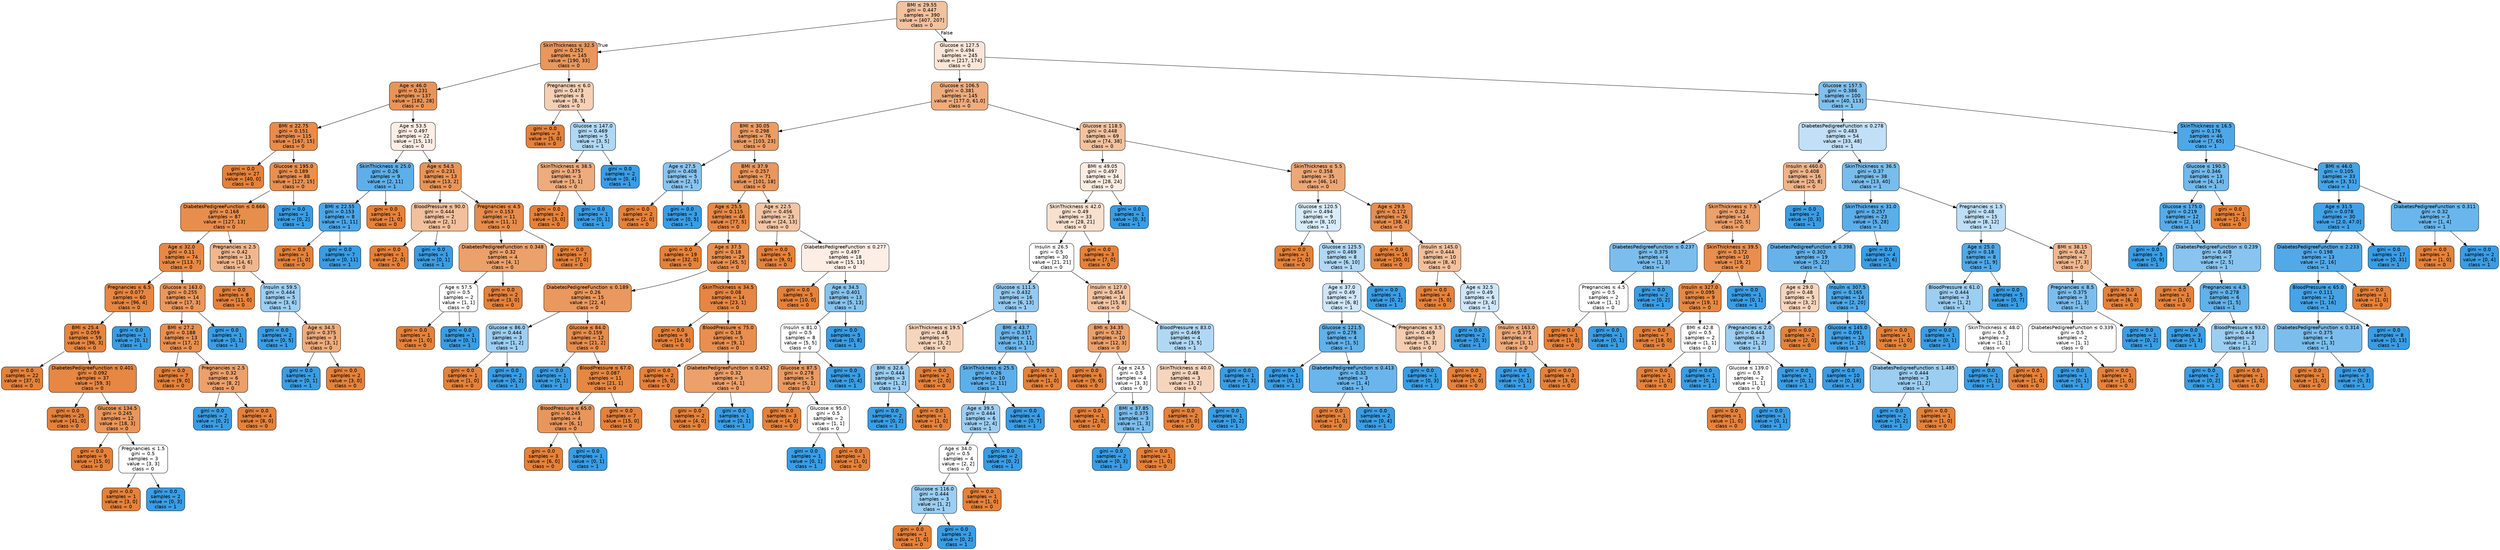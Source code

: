 digraph Tree {
node [shape=box, style="filled, rounded", color="black", fontname="helvetica"] ;
edge [fontname="helvetica"] ;
0 [label=<BMI &le; 29.55<br/>gini = 0.447<br/>samples = 390<br/>value = [407, 207]<br/>class = 0>, fillcolor="#f2c19e"] ;
1 [label=<SkinThickness &le; 32.5<br/>gini = 0.252<br/>samples = 145<br/>value = [190, 33]<br/>class = 0>, fillcolor="#ea975b"] ;
0 -> 1 [labeldistance=2.5, labelangle=45, headlabel="True"] ;
2 [label=<Age &le; 46.0<br/>gini = 0.231<br/>samples = 137<br/>value = [182, 28]<br/>class = 0>, fillcolor="#e99457"] ;
1 -> 2 ;
3 [label=<BMI &le; 22.75<br/>gini = 0.151<br/>samples = 115<br/>value = [167, 15]<br/>class = 0>, fillcolor="#e78c4b"] ;
2 -> 3 ;
4 [label=<gini = 0.0<br/>samples = 27<br/>value = [40, 0]<br/>class = 0>, fillcolor="#e58139"] ;
3 -> 4 ;
5 [label=<Glucose &le; 195.0<br/>gini = 0.189<br/>samples = 88<br/>value = [127, 15]<br/>class = 0>, fillcolor="#e89050"] ;
3 -> 5 ;
6 [label=<DiabetesPedigreeFunction &le; 0.666<br/>gini = 0.168<br/>samples = 87<br/>value = [127, 13]<br/>class = 0>, fillcolor="#e88e4d"] ;
5 -> 6 ;
7 [label=<Age &le; 32.0<br/>gini = 0.11<br/>samples = 74<br/>value = [113, 7]<br/>class = 0>, fillcolor="#e78945"] ;
6 -> 7 ;
8 [label=<Pregnancies &le; 6.5<br/>gini = 0.077<br/>samples = 60<br/>value = [96, 4]<br/>class = 0>, fillcolor="#e68641"] ;
7 -> 8 ;
9 [label=<BMI &le; 25.4<br/>gini = 0.059<br/>samples = 59<br/>value = [96, 3]<br/>class = 0>, fillcolor="#e6853f"] ;
8 -> 9 ;
10 [label=<gini = 0.0<br/>samples = 22<br/>value = [37, 0]<br/>class = 0>, fillcolor="#e58139"] ;
9 -> 10 ;
11 [label=<DiabetesPedigreeFunction &le; 0.401<br/>gini = 0.092<br/>samples = 37<br/>value = [59, 3]<br/>class = 0>, fillcolor="#e68743"] ;
9 -> 11 ;
12 [label=<gini = 0.0<br/>samples = 25<br/>value = [41, 0]<br/>class = 0>, fillcolor="#e58139"] ;
11 -> 12 ;
13 [label=<Glucose &le; 134.5<br/>gini = 0.245<br/>samples = 12<br/>value = [18, 3]<br/>class = 0>, fillcolor="#e9965a"] ;
11 -> 13 ;
14 [label=<gini = 0.0<br/>samples = 9<br/>value = [15, 0]<br/>class = 0>, fillcolor="#e58139"] ;
13 -> 14 ;
15 [label=<Pregnancies &le; 1.5<br/>gini = 0.5<br/>samples = 3<br/>value = [3, 3]<br/>class = 0>, fillcolor="#ffffff"] ;
13 -> 15 ;
16 [label=<gini = 0.0<br/>samples = 1<br/>value = [3, 0]<br/>class = 0>, fillcolor="#e58139"] ;
15 -> 16 ;
17 [label=<gini = 0.0<br/>samples = 2<br/>value = [0, 3]<br/>class = 1>, fillcolor="#399de5"] ;
15 -> 17 ;
18 [label=<gini = 0.0<br/>samples = 1<br/>value = [0, 1]<br/>class = 1>, fillcolor="#399de5"] ;
8 -> 18 ;
19 [label=<Glucose &le; 163.0<br/>gini = 0.255<br/>samples = 14<br/>value = [17, 3]<br/>class = 0>, fillcolor="#ea975c"] ;
7 -> 19 ;
20 [label=<BMI &le; 27.2<br/>gini = 0.188<br/>samples = 13<br/>value = [17, 2]<br/>class = 0>, fillcolor="#e89050"] ;
19 -> 20 ;
21 [label=<gini = 0.0<br/>samples = 7<br/>value = [9, 0]<br/>class = 0>, fillcolor="#e58139"] ;
20 -> 21 ;
22 [label=<Pregnancies &le; 2.5<br/>gini = 0.32<br/>samples = 6<br/>value = [8, 2]<br/>class = 0>, fillcolor="#eca06a"] ;
20 -> 22 ;
23 [label=<gini = 0.0<br/>samples = 2<br/>value = [0, 2]<br/>class = 1>, fillcolor="#399de5"] ;
22 -> 23 ;
24 [label=<gini = 0.0<br/>samples = 4<br/>value = [8, 0]<br/>class = 0>, fillcolor="#e58139"] ;
22 -> 24 ;
25 [label=<gini = 0.0<br/>samples = 1<br/>value = [0, 1]<br/>class = 1>, fillcolor="#399de5"] ;
19 -> 25 ;
26 [label=<Pregnancies &le; 2.5<br/>gini = 0.42<br/>samples = 13<br/>value = [14, 6]<br/>class = 0>, fillcolor="#f0b78e"] ;
6 -> 26 ;
27 [label=<gini = 0.0<br/>samples = 8<br/>value = [11, 0]<br/>class = 0>, fillcolor="#e58139"] ;
26 -> 27 ;
28 [label=<Insulin &le; 59.5<br/>gini = 0.444<br/>samples = 5<br/>value = [3, 6]<br/>class = 1>, fillcolor="#9ccef2"] ;
26 -> 28 ;
29 [label=<gini = 0.0<br/>samples = 2<br/>value = [0, 5]<br/>class = 1>, fillcolor="#399de5"] ;
28 -> 29 ;
30 [label=<Age &le; 34.5<br/>gini = 0.375<br/>samples = 3<br/>value = [3, 1]<br/>class = 0>, fillcolor="#eeab7b"] ;
28 -> 30 ;
31 [label=<gini = 0.0<br/>samples = 1<br/>value = [0, 1]<br/>class = 1>, fillcolor="#399de5"] ;
30 -> 31 ;
32 [label=<gini = 0.0<br/>samples = 2<br/>value = [3, 0]<br/>class = 0>, fillcolor="#e58139"] ;
30 -> 32 ;
33 [label=<gini = 0.0<br/>samples = 1<br/>value = [0, 2]<br/>class = 1>, fillcolor="#399de5"] ;
5 -> 33 ;
34 [label=<Age &le; 53.5<br/>gini = 0.497<br/>samples = 22<br/>value = [15, 13]<br/>class = 0>, fillcolor="#fceee5"] ;
2 -> 34 ;
35 [label=<SkinThickness &le; 25.0<br/>gini = 0.26<br/>samples = 9<br/>value = [2, 11]<br/>class = 1>, fillcolor="#5dafea"] ;
34 -> 35 ;
36 [label=<BMI &le; 22.55<br/>gini = 0.153<br/>samples = 8<br/>value = [1, 11]<br/>class = 1>, fillcolor="#4ba6e7"] ;
35 -> 36 ;
37 [label=<gini = 0.0<br/>samples = 1<br/>value = [1, 0]<br/>class = 0>, fillcolor="#e58139"] ;
36 -> 37 ;
38 [label=<gini = 0.0<br/>samples = 7<br/>value = [0, 11]<br/>class = 1>, fillcolor="#399de5"] ;
36 -> 38 ;
39 [label=<gini = 0.0<br/>samples = 1<br/>value = [1, 0]<br/>class = 0>, fillcolor="#e58139"] ;
35 -> 39 ;
40 [label=<Age &le; 54.5<br/>gini = 0.231<br/>samples = 13<br/>value = [13, 2]<br/>class = 0>, fillcolor="#e99457"] ;
34 -> 40 ;
41 [label=<BloodPressure &le; 90.0<br/>gini = 0.444<br/>samples = 2<br/>value = [2, 1]<br/>class = 0>, fillcolor="#f2c09c"] ;
40 -> 41 ;
42 [label=<gini = 0.0<br/>samples = 1<br/>value = [2, 0]<br/>class = 0>, fillcolor="#e58139"] ;
41 -> 42 ;
43 [label=<gini = 0.0<br/>samples = 1<br/>value = [0, 1]<br/>class = 1>, fillcolor="#399de5"] ;
41 -> 43 ;
44 [label=<Pregnancies &le; 4.5<br/>gini = 0.153<br/>samples = 11<br/>value = [11, 1]<br/>class = 0>, fillcolor="#e78c4b"] ;
40 -> 44 ;
45 [label=<DiabetesPedigreeFunction &le; 0.348<br/>gini = 0.32<br/>samples = 4<br/>value = [4, 1]<br/>class = 0>, fillcolor="#eca06a"] ;
44 -> 45 ;
46 [label=<Age &le; 57.5<br/>gini = 0.5<br/>samples = 2<br/>value = [1, 1]<br/>class = 0>, fillcolor="#ffffff"] ;
45 -> 46 ;
47 [label=<gini = 0.0<br/>samples = 1<br/>value = [1, 0]<br/>class = 0>, fillcolor="#e58139"] ;
46 -> 47 ;
48 [label=<gini = 0.0<br/>samples = 1<br/>value = [0, 1]<br/>class = 1>, fillcolor="#399de5"] ;
46 -> 48 ;
49 [label=<gini = 0.0<br/>samples = 2<br/>value = [3, 0]<br/>class = 0>, fillcolor="#e58139"] ;
45 -> 49 ;
50 [label=<gini = 0.0<br/>samples = 7<br/>value = [7, 0]<br/>class = 0>, fillcolor="#e58139"] ;
44 -> 50 ;
51 [label=<Pregnancies &le; 6.0<br/>gini = 0.473<br/>samples = 8<br/>value = [8, 5]<br/>class = 0>, fillcolor="#f5d0b5"] ;
1 -> 51 ;
52 [label=<gini = 0.0<br/>samples = 3<br/>value = [5, 0]<br/>class = 0>, fillcolor="#e58139"] ;
51 -> 52 ;
53 [label=<Glucose &le; 147.0<br/>gini = 0.469<br/>samples = 5<br/>value = [3, 5]<br/>class = 1>, fillcolor="#b0d8f5"] ;
51 -> 53 ;
54 [label=<SkinThickness &le; 38.5<br/>gini = 0.375<br/>samples = 3<br/>value = [3, 1]<br/>class = 0>, fillcolor="#eeab7b"] ;
53 -> 54 ;
55 [label=<gini = 0.0<br/>samples = 2<br/>value = [3, 0]<br/>class = 0>, fillcolor="#e58139"] ;
54 -> 55 ;
56 [label=<gini = 0.0<br/>samples = 1<br/>value = [0, 1]<br/>class = 1>, fillcolor="#399de5"] ;
54 -> 56 ;
57 [label=<gini = 0.0<br/>samples = 2<br/>value = [0, 4]<br/>class = 1>, fillcolor="#399de5"] ;
53 -> 57 ;
58 [label=<Glucose &le; 127.5<br/>gini = 0.494<br/>samples = 245<br/>value = [217, 174]<br/>class = 0>, fillcolor="#fae6d8"] ;
0 -> 58 [labeldistance=2.5, labelangle=-45, headlabel="False"] ;
59 [label=<Glucose &le; 106.5<br/>gini = 0.381<br/>samples = 145<br/>value = [177.0, 61.0]<br/>class = 0>, fillcolor="#eeac7d"] ;
58 -> 59 ;
60 [label=<BMI &le; 30.05<br/>gini = 0.298<br/>samples = 76<br/>value = [103, 23]<br/>class = 0>, fillcolor="#eb9d65"] ;
59 -> 60 ;
61 [label=<Age &le; 27.5<br/>gini = 0.408<br/>samples = 5<br/>value = [2, 5]<br/>class = 1>, fillcolor="#88c4ef"] ;
60 -> 61 ;
62 [label=<gini = 0.0<br/>samples = 2<br/>value = [2, 0]<br/>class = 0>, fillcolor="#e58139"] ;
61 -> 62 ;
63 [label=<gini = 0.0<br/>samples = 3<br/>value = [0, 5]<br/>class = 1>, fillcolor="#399de5"] ;
61 -> 63 ;
64 [label=<BMI &le; 37.9<br/>gini = 0.257<br/>samples = 71<br/>value = [101, 18]<br/>class = 0>, fillcolor="#ea975c"] ;
60 -> 64 ;
65 [label=<Age &le; 25.5<br/>gini = 0.115<br/>samples = 48<br/>value = [77, 5]<br/>class = 0>, fillcolor="#e78946"] ;
64 -> 65 ;
66 [label=<gini = 0.0<br/>samples = 19<br/>value = [32, 0]<br/>class = 0>, fillcolor="#e58139"] ;
65 -> 66 ;
67 [label=<Age &le; 37.5<br/>gini = 0.18<br/>samples = 29<br/>value = [45, 5]<br/>class = 0>, fillcolor="#e88f4f"] ;
65 -> 67 ;
68 [label=<DiabetesPedigreeFunction &le; 0.189<br/>gini = 0.26<br/>samples = 15<br/>value = [22, 4]<br/>class = 0>, fillcolor="#ea985d"] ;
67 -> 68 ;
69 [label=<Glucose &le; 86.0<br/>gini = 0.444<br/>samples = 3<br/>value = [1, 2]<br/>class = 1>, fillcolor="#9ccef2"] ;
68 -> 69 ;
70 [label=<gini = 0.0<br/>samples = 1<br/>value = [1, 0]<br/>class = 0>, fillcolor="#e58139"] ;
69 -> 70 ;
71 [label=<gini = 0.0<br/>samples = 2<br/>value = [0, 2]<br/>class = 1>, fillcolor="#399de5"] ;
69 -> 71 ;
72 [label=<Glucose &le; 84.0<br/>gini = 0.159<br/>samples = 12<br/>value = [21, 2]<br/>class = 0>, fillcolor="#e78d4c"] ;
68 -> 72 ;
73 [label=<gini = 0.0<br/>samples = 1<br/>value = [0, 1]<br/>class = 1>, fillcolor="#399de5"] ;
72 -> 73 ;
74 [label=<BloodPressure &le; 67.0<br/>gini = 0.087<br/>samples = 11<br/>value = [21, 1]<br/>class = 0>, fillcolor="#e68742"] ;
72 -> 74 ;
75 [label=<BloodPressure &le; 65.0<br/>gini = 0.245<br/>samples = 4<br/>value = [6, 1]<br/>class = 0>, fillcolor="#e9965a"] ;
74 -> 75 ;
76 [label=<gini = 0.0<br/>samples = 3<br/>value = [6, 0]<br/>class = 0>, fillcolor="#e58139"] ;
75 -> 76 ;
77 [label=<gini = 0.0<br/>samples = 1<br/>value = [0, 1]<br/>class = 1>, fillcolor="#399de5"] ;
75 -> 77 ;
78 [label=<gini = 0.0<br/>samples = 7<br/>value = [15, 0]<br/>class = 0>, fillcolor="#e58139"] ;
74 -> 78 ;
79 [label=<SkinThickness &le; 34.5<br/>gini = 0.08<br/>samples = 14<br/>value = [23, 1]<br/>class = 0>, fillcolor="#e68642"] ;
67 -> 79 ;
80 [label=<gini = 0.0<br/>samples = 9<br/>value = [14, 0]<br/>class = 0>, fillcolor="#e58139"] ;
79 -> 80 ;
81 [label=<BloodPressure &le; 75.0<br/>gini = 0.18<br/>samples = 5<br/>value = [9, 1]<br/>class = 0>, fillcolor="#e88f4f"] ;
79 -> 81 ;
82 [label=<gini = 0.0<br/>samples = 2<br/>value = [5, 0]<br/>class = 0>, fillcolor="#e58139"] ;
81 -> 82 ;
83 [label=<DiabetesPedigreeFunction &le; 0.452<br/>gini = 0.32<br/>samples = 3<br/>value = [4, 1]<br/>class = 0>, fillcolor="#eca06a"] ;
81 -> 83 ;
84 [label=<gini = 0.0<br/>samples = 2<br/>value = [4, 0]<br/>class = 0>, fillcolor="#e58139"] ;
83 -> 84 ;
85 [label=<gini = 0.0<br/>samples = 1<br/>value = [0, 1]<br/>class = 1>, fillcolor="#399de5"] ;
83 -> 85 ;
86 [label=<Age &le; 22.5<br/>gini = 0.456<br/>samples = 23<br/>value = [24, 13]<br/>class = 0>, fillcolor="#f3c5a4"] ;
64 -> 86 ;
87 [label=<gini = 0.0<br/>samples = 5<br/>value = [9, 0]<br/>class = 0>, fillcolor="#e58139"] ;
86 -> 87 ;
88 [label=<DiabetesPedigreeFunction &le; 0.277<br/>gini = 0.497<br/>samples = 18<br/>value = [15, 13]<br/>class = 0>, fillcolor="#fceee5"] ;
86 -> 88 ;
89 [label=<gini = 0.0<br/>samples = 5<br/>value = [10, 0]<br/>class = 0>, fillcolor="#e58139"] ;
88 -> 89 ;
90 [label=<Age &le; 34.5<br/>gini = 0.401<br/>samples = 13<br/>value = [5, 13]<br/>class = 1>, fillcolor="#85c3ef"] ;
88 -> 90 ;
91 [label=<Insulin &le; 81.0<br/>gini = 0.5<br/>samples = 8<br/>value = [5, 5]<br/>class = 0>, fillcolor="#ffffff"] ;
90 -> 91 ;
92 [label=<Glucose &le; 87.5<br/>gini = 0.278<br/>samples = 5<br/>value = [5, 1]<br/>class = 0>, fillcolor="#ea9a61"] ;
91 -> 92 ;
93 [label=<gini = 0.0<br/>samples = 3<br/>value = [4, 0]<br/>class = 0>, fillcolor="#e58139"] ;
92 -> 93 ;
94 [label=<Glucose &le; 95.0<br/>gini = 0.5<br/>samples = 2<br/>value = [1, 1]<br/>class = 0>, fillcolor="#ffffff"] ;
92 -> 94 ;
95 [label=<gini = 0.0<br/>samples = 1<br/>value = [0, 1]<br/>class = 1>, fillcolor="#399de5"] ;
94 -> 95 ;
96 [label=<gini = 0.0<br/>samples = 1<br/>value = [1, 0]<br/>class = 0>, fillcolor="#e58139"] ;
94 -> 96 ;
97 [label=<gini = 0.0<br/>samples = 3<br/>value = [0, 4]<br/>class = 1>, fillcolor="#399de5"] ;
91 -> 97 ;
98 [label=<gini = 0.0<br/>samples = 5<br/>value = [0, 8]<br/>class = 1>, fillcolor="#399de5"] ;
90 -> 98 ;
99 [label=<Glucose &le; 118.5<br/>gini = 0.448<br/>samples = 69<br/>value = [74, 38]<br/>class = 0>, fillcolor="#f2c29f"] ;
59 -> 99 ;
100 [label=<BMI &le; 49.05<br/>gini = 0.497<br/>samples = 34<br/>value = [28, 24]<br/>class = 0>, fillcolor="#fbede3"] ;
99 -> 100 ;
101 [label=<SkinThickness &le; 42.0<br/>gini = 0.49<br/>samples = 33<br/>value = [28, 21]<br/>class = 0>, fillcolor="#f8e0ce"] ;
100 -> 101 ;
102 [label=<Insulin &le; 26.5<br/>gini = 0.5<br/>samples = 30<br/>value = [21, 21]<br/>class = 0>, fillcolor="#ffffff"] ;
101 -> 102 ;
103 [label=<Glucose &le; 111.5<br/>gini = 0.432<br/>samples = 16<br/>value = [6, 13]<br/>class = 1>, fillcolor="#94caf1"] ;
102 -> 103 ;
104 [label=<SkinThickness &le; 19.5<br/>gini = 0.48<br/>samples = 5<br/>value = [3, 2]<br/>class = 0>, fillcolor="#f6d5bd"] ;
103 -> 104 ;
105 [label=<BMI &le; 32.6<br/>gini = 0.444<br/>samples = 3<br/>value = [1, 2]<br/>class = 1>, fillcolor="#9ccef2"] ;
104 -> 105 ;
106 [label=<gini = 0.0<br/>samples = 2<br/>value = [0, 2]<br/>class = 1>, fillcolor="#399de5"] ;
105 -> 106 ;
107 [label=<gini = 0.0<br/>samples = 1<br/>value = [1, 0]<br/>class = 0>, fillcolor="#e58139"] ;
105 -> 107 ;
108 [label=<gini = 0.0<br/>samples = 2<br/>value = [2, 0]<br/>class = 0>, fillcolor="#e58139"] ;
104 -> 108 ;
109 [label=<BMI &le; 43.7<br/>gini = 0.337<br/>samples = 11<br/>value = [3, 11]<br/>class = 1>, fillcolor="#6fb8ec"] ;
103 -> 109 ;
110 [label=<SkinThickness &le; 25.5<br/>gini = 0.26<br/>samples = 10<br/>value = [2, 11]<br/>class = 1>, fillcolor="#5dafea"] ;
109 -> 110 ;
111 [label=<Age &le; 39.5<br/>gini = 0.444<br/>samples = 6<br/>value = [2, 4]<br/>class = 1>, fillcolor="#9ccef2"] ;
110 -> 111 ;
112 [label=<Age &le; 34.0<br/>gini = 0.5<br/>samples = 4<br/>value = [2, 2]<br/>class = 0>, fillcolor="#ffffff"] ;
111 -> 112 ;
113 [label=<Glucose &le; 116.0<br/>gini = 0.444<br/>samples = 3<br/>value = [1, 2]<br/>class = 1>, fillcolor="#9ccef2"] ;
112 -> 113 ;
114 [label=<gini = 0.0<br/>samples = 1<br/>value = [1, 0]<br/>class = 0>, fillcolor="#e58139"] ;
113 -> 114 ;
115 [label=<gini = 0.0<br/>samples = 2<br/>value = [0, 2]<br/>class = 1>, fillcolor="#399de5"] ;
113 -> 115 ;
116 [label=<gini = 0.0<br/>samples = 1<br/>value = [1, 0]<br/>class = 0>, fillcolor="#e58139"] ;
112 -> 116 ;
117 [label=<gini = 0.0<br/>samples = 2<br/>value = [0, 2]<br/>class = 1>, fillcolor="#399de5"] ;
111 -> 117 ;
118 [label=<gini = 0.0<br/>samples = 4<br/>value = [0, 7]<br/>class = 1>, fillcolor="#399de5"] ;
110 -> 118 ;
119 [label=<gini = 0.0<br/>samples = 1<br/>value = [1, 0]<br/>class = 0>, fillcolor="#e58139"] ;
109 -> 119 ;
120 [label=<Insulin &le; 127.0<br/>gini = 0.454<br/>samples = 14<br/>value = [15, 8]<br/>class = 0>, fillcolor="#f3c4a3"] ;
102 -> 120 ;
121 [label=<BMI &le; 34.35<br/>gini = 0.32<br/>samples = 10<br/>value = [12, 3]<br/>class = 0>, fillcolor="#eca06a"] ;
120 -> 121 ;
122 [label=<gini = 0.0<br/>samples = 6<br/>value = [9, 0]<br/>class = 0>, fillcolor="#e58139"] ;
121 -> 122 ;
123 [label=<Age &le; 24.5<br/>gini = 0.5<br/>samples = 4<br/>value = [3, 3]<br/>class = 0>, fillcolor="#ffffff"] ;
121 -> 123 ;
124 [label=<gini = 0.0<br/>samples = 1<br/>value = [2, 0]<br/>class = 0>, fillcolor="#e58139"] ;
123 -> 124 ;
125 [label=<BMI &le; 37.85<br/>gini = 0.375<br/>samples = 3<br/>value = [1, 3]<br/>class = 1>, fillcolor="#7bbeee"] ;
123 -> 125 ;
126 [label=<gini = 0.0<br/>samples = 2<br/>value = [0, 3]<br/>class = 1>, fillcolor="#399de5"] ;
125 -> 126 ;
127 [label=<gini = 0.0<br/>samples = 1<br/>value = [1, 0]<br/>class = 0>, fillcolor="#e58139"] ;
125 -> 127 ;
128 [label=<BloodPressure &le; 83.0<br/>gini = 0.469<br/>samples = 4<br/>value = [3, 5]<br/>class = 1>, fillcolor="#b0d8f5"] ;
120 -> 128 ;
129 [label=<SkinThickness &le; 40.0<br/>gini = 0.48<br/>samples = 3<br/>value = [3, 2]<br/>class = 0>, fillcolor="#f6d5bd"] ;
128 -> 129 ;
130 [label=<gini = 0.0<br/>samples = 2<br/>value = [3, 0]<br/>class = 0>, fillcolor="#e58139"] ;
129 -> 130 ;
131 [label=<gini = 0.0<br/>samples = 1<br/>value = [0, 2]<br/>class = 1>, fillcolor="#399de5"] ;
129 -> 131 ;
132 [label=<gini = 0.0<br/>samples = 1<br/>value = [0, 3]<br/>class = 1>, fillcolor="#399de5"] ;
128 -> 132 ;
133 [label=<gini = 0.0<br/>samples = 3<br/>value = [7, 0]<br/>class = 0>, fillcolor="#e58139"] ;
101 -> 133 ;
134 [label=<gini = 0.0<br/>samples = 1<br/>value = [0, 3]<br/>class = 1>, fillcolor="#399de5"] ;
100 -> 134 ;
135 [label=<SkinThickness &le; 5.5<br/>gini = 0.358<br/>samples = 35<br/>value = [46, 14]<br/>class = 0>, fillcolor="#eda775"] ;
99 -> 135 ;
136 [label=<Glucose &le; 120.5<br/>gini = 0.494<br/>samples = 9<br/>value = [8, 10]<br/>class = 1>, fillcolor="#d7ebfa"] ;
135 -> 136 ;
137 [label=<gini = 0.0<br/>samples = 1<br/>value = [2, 0]<br/>class = 0>, fillcolor="#e58139"] ;
136 -> 137 ;
138 [label=<Glucose &le; 125.5<br/>gini = 0.469<br/>samples = 8<br/>value = [6, 10]<br/>class = 1>, fillcolor="#b0d8f5"] ;
136 -> 138 ;
139 [label=<Age &le; 37.0<br/>gini = 0.49<br/>samples = 7<br/>value = [6, 8]<br/>class = 1>, fillcolor="#cee6f8"] ;
138 -> 139 ;
140 [label=<Glucose &le; 121.5<br/>gini = 0.278<br/>samples = 4<br/>value = [1, 5]<br/>class = 1>, fillcolor="#61b1ea"] ;
139 -> 140 ;
141 [label=<gini = 0.0<br/>samples = 1<br/>value = [0, 1]<br/>class = 1>, fillcolor="#399de5"] ;
140 -> 141 ;
142 [label=<DiabetesPedigreeFunction &le; 0.413<br/>gini = 0.32<br/>samples = 3<br/>value = [1, 4]<br/>class = 1>, fillcolor="#6ab6ec"] ;
140 -> 142 ;
143 [label=<gini = 0.0<br/>samples = 1<br/>value = [1, 0]<br/>class = 0>, fillcolor="#e58139"] ;
142 -> 143 ;
144 [label=<gini = 0.0<br/>samples = 2<br/>value = [0, 4]<br/>class = 1>, fillcolor="#399de5"] ;
142 -> 144 ;
145 [label=<Pregnancies &le; 3.5<br/>gini = 0.469<br/>samples = 3<br/>value = [5, 3]<br/>class = 0>, fillcolor="#f5cdb0"] ;
139 -> 145 ;
146 [label=<gini = 0.0<br/>samples = 1<br/>value = [0, 3]<br/>class = 1>, fillcolor="#399de5"] ;
145 -> 146 ;
147 [label=<gini = 0.0<br/>samples = 2<br/>value = [5, 0]<br/>class = 0>, fillcolor="#e58139"] ;
145 -> 147 ;
148 [label=<gini = 0.0<br/>samples = 1<br/>value = [0, 2]<br/>class = 1>, fillcolor="#399de5"] ;
138 -> 148 ;
149 [label=<Age &le; 29.5<br/>gini = 0.172<br/>samples = 26<br/>value = [38, 4]<br/>class = 0>, fillcolor="#e88e4e"] ;
135 -> 149 ;
150 [label=<gini = 0.0<br/>samples = 16<br/>value = [30, 0]<br/>class = 0>, fillcolor="#e58139"] ;
149 -> 150 ;
151 [label=<Insulin &le; 145.0<br/>gini = 0.444<br/>samples = 10<br/>value = [8, 4]<br/>class = 0>, fillcolor="#f2c09c"] ;
149 -> 151 ;
152 [label=<gini = 0.0<br/>samples = 4<br/>value = [5, 0]<br/>class = 0>, fillcolor="#e58139"] ;
151 -> 152 ;
153 [label=<Age &le; 32.5<br/>gini = 0.49<br/>samples = 6<br/>value = [3, 4]<br/>class = 1>, fillcolor="#cee6f8"] ;
151 -> 153 ;
154 [label=<gini = 0.0<br/>samples = 2<br/>value = [0, 3]<br/>class = 1>, fillcolor="#399de5"] ;
153 -> 154 ;
155 [label=<Insulin &le; 163.0<br/>gini = 0.375<br/>samples = 4<br/>value = [3, 1]<br/>class = 0>, fillcolor="#eeab7b"] ;
153 -> 155 ;
156 [label=<gini = 0.0<br/>samples = 1<br/>value = [0, 1]<br/>class = 1>, fillcolor="#399de5"] ;
155 -> 156 ;
157 [label=<gini = 0.0<br/>samples = 3<br/>value = [3, 0]<br/>class = 0>, fillcolor="#e58139"] ;
155 -> 157 ;
158 [label=<Glucose &le; 157.5<br/>gini = 0.386<br/>samples = 100<br/>value = [40, 113]<br/>class = 1>, fillcolor="#7fc0ee"] ;
58 -> 158 ;
159 [label=<DiabetesPedigreeFunction &le; 0.278<br/>gini = 0.483<br/>samples = 54<br/>value = [33, 48]<br/>class = 1>, fillcolor="#c1e0f7"] ;
158 -> 159 ;
160 [label=<Insulin &le; 460.0<br/>gini = 0.408<br/>samples = 16<br/>value = [20, 8]<br/>class = 0>, fillcolor="#efb388"] ;
159 -> 160 ;
161 [label=<SkinThickness &le; 7.5<br/>gini = 0.32<br/>samples = 14<br/>value = [20, 5]<br/>class = 0>, fillcolor="#eca06a"] ;
160 -> 161 ;
162 [label=<DiabetesPedigreeFunction &le; 0.237<br/>gini = 0.375<br/>samples = 4<br/>value = [1, 3]<br/>class = 1>, fillcolor="#7bbeee"] ;
161 -> 162 ;
163 [label=<Pregnancies &le; 4.5<br/>gini = 0.5<br/>samples = 2<br/>value = [1, 1]<br/>class = 0>, fillcolor="#ffffff"] ;
162 -> 163 ;
164 [label=<gini = 0.0<br/>samples = 1<br/>value = [1, 0]<br/>class = 0>, fillcolor="#e58139"] ;
163 -> 164 ;
165 [label=<gini = 0.0<br/>samples = 1<br/>value = [0, 1]<br/>class = 1>, fillcolor="#399de5"] ;
163 -> 165 ;
166 [label=<gini = 0.0<br/>samples = 2<br/>value = [0, 2]<br/>class = 1>, fillcolor="#399de5"] ;
162 -> 166 ;
167 [label=<SkinThickness &le; 39.5<br/>gini = 0.172<br/>samples = 10<br/>value = [19, 2]<br/>class = 0>, fillcolor="#e88e4e"] ;
161 -> 167 ;
168 [label=<Insulin &le; 327.0<br/>gini = 0.095<br/>samples = 9<br/>value = [19, 1]<br/>class = 0>, fillcolor="#e68843"] ;
167 -> 168 ;
169 [label=<gini = 0.0<br/>samples = 7<br/>value = [18, 0]<br/>class = 0>, fillcolor="#e58139"] ;
168 -> 169 ;
170 [label=<BMI &le; 42.8<br/>gini = 0.5<br/>samples = 2<br/>value = [1, 1]<br/>class = 0>, fillcolor="#ffffff"] ;
168 -> 170 ;
171 [label=<gini = 0.0<br/>samples = 1<br/>value = [1, 0]<br/>class = 0>, fillcolor="#e58139"] ;
170 -> 171 ;
172 [label=<gini = 0.0<br/>samples = 1<br/>value = [0, 1]<br/>class = 1>, fillcolor="#399de5"] ;
170 -> 172 ;
173 [label=<gini = 0.0<br/>samples = 1<br/>value = [0, 1]<br/>class = 1>, fillcolor="#399de5"] ;
167 -> 173 ;
174 [label=<gini = 0.0<br/>samples = 2<br/>value = [0, 3]<br/>class = 1>, fillcolor="#399de5"] ;
160 -> 174 ;
175 [label=<SkinThickness &le; 36.5<br/>gini = 0.37<br/>samples = 38<br/>value = [13, 40]<br/>class = 1>, fillcolor="#79bded"] ;
159 -> 175 ;
176 [label=<SkinThickness &le; 31.0<br/>gini = 0.257<br/>samples = 23<br/>value = [5, 28]<br/>class = 1>, fillcolor="#5caeea"] ;
175 -> 176 ;
177 [label=<DiabetesPedigreeFunction &le; 0.398<br/>gini = 0.302<br/>samples = 19<br/>value = [5, 22]<br/>class = 1>, fillcolor="#66b3eb"] ;
176 -> 177 ;
178 [label=<Age &le; 29.0<br/>gini = 0.48<br/>samples = 5<br/>value = [3, 2]<br/>class = 0>, fillcolor="#f6d5bd"] ;
177 -> 178 ;
179 [label=<Pregnancies &le; 2.0<br/>gini = 0.444<br/>samples = 3<br/>value = [1, 2]<br/>class = 1>, fillcolor="#9ccef2"] ;
178 -> 179 ;
180 [label=<Glucose &le; 139.0<br/>gini = 0.5<br/>samples = 2<br/>value = [1, 1]<br/>class = 0>, fillcolor="#ffffff"] ;
179 -> 180 ;
181 [label=<gini = 0.0<br/>samples = 1<br/>value = [1, 0]<br/>class = 0>, fillcolor="#e58139"] ;
180 -> 181 ;
182 [label=<gini = 0.0<br/>samples = 1<br/>value = [0, 1]<br/>class = 1>, fillcolor="#399de5"] ;
180 -> 182 ;
183 [label=<gini = 0.0<br/>samples = 1<br/>value = [0, 1]<br/>class = 1>, fillcolor="#399de5"] ;
179 -> 183 ;
184 [label=<gini = 0.0<br/>samples = 2<br/>value = [2, 0]<br/>class = 0>, fillcolor="#e58139"] ;
178 -> 184 ;
185 [label=<Insulin &le; 307.5<br/>gini = 0.165<br/>samples = 14<br/>value = [2, 20]<br/>class = 1>, fillcolor="#4da7e8"] ;
177 -> 185 ;
186 [label=<Glucose &le; 145.0<br/>gini = 0.091<br/>samples = 13<br/>value = [1, 20]<br/>class = 1>, fillcolor="#43a2e6"] ;
185 -> 186 ;
187 [label=<gini = 0.0<br/>samples = 10<br/>value = [0, 18]<br/>class = 1>, fillcolor="#399de5"] ;
186 -> 187 ;
188 [label=<DiabetesPedigreeFunction &le; 1.485<br/>gini = 0.444<br/>samples = 3<br/>value = [1, 2]<br/>class = 1>, fillcolor="#9ccef2"] ;
186 -> 188 ;
189 [label=<gini = 0.0<br/>samples = 2<br/>value = [0, 2]<br/>class = 1>, fillcolor="#399de5"] ;
188 -> 189 ;
190 [label=<gini = 0.0<br/>samples = 1<br/>value = [1, 0]<br/>class = 0>, fillcolor="#e58139"] ;
188 -> 190 ;
191 [label=<gini = 0.0<br/>samples = 1<br/>value = [1, 0]<br/>class = 0>, fillcolor="#e58139"] ;
185 -> 191 ;
192 [label=<gini = 0.0<br/>samples = 4<br/>value = [0, 6]<br/>class = 1>, fillcolor="#399de5"] ;
176 -> 192 ;
193 [label=<Pregnancies &le; 1.5<br/>gini = 0.48<br/>samples = 15<br/>value = [8, 12]<br/>class = 1>, fillcolor="#bddef6"] ;
175 -> 193 ;
194 [label=<Age &le; 25.0<br/>gini = 0.18<br/>samples = 8<br/>value = [1, 9]<br/>class = 1>, fillcolor="#4fa8e8"] ;
193 -> 194 ;
195 [label=<BloodPressure &le; 61.0<br/>gini = 0.444<br/>samples = 3<br/>value = [1, 2]<br/>class = 1>, fillcolor="#9ccef2"] ;
194 -> 195 ;
196 [label=<gini = 0.0<br/>samples = 1<br/>value = [0, 1]<br/>class = 1>, fillcolor="#399de5"] ;
195 -> 196 ;
197 [label=<SkinThickness &le; 48.0<br/>gini = 0.5<br/>samples = 2<br/>value = [1, 1]<br/>class = 0>, fillcolor="#ffffff"] ;
195 -> 197 ;
198 [label=<gini = 0.0<br/>samples = 1<br/>value = [0, 1]<br/>class = 1>, fillcolor="#399de5"] ;
197 -> 198 ;
199 [label=<gini = 0.0<br/>samples = 1<br/>value = [1, 0]<br/>class = 0>, fillcolor="#e58139"] ;
197 -> 199 ;
200 [label=<gini = 0.0<br/>samples = 5<br/>value = [0, 7]<br/>class = 1>, fillcolor="#399de5"] ;
194 -> 200 ;
201 [label=<BMI &le; 38.15<br/>gini = 0.42<br/>samples = 7<br/>value = [7, 3]<br/>class = 0>, fillcolor="#f0b78e"] ;
193 -> 201 ;
202 [label=<Pregnancies &le; 8.5<br/>gini = 0.375<br/>samples = 3<br/>value = [1, 3]<br/>class = 1>, fillcolor="#7bbeee"] ;
201 -> 202 ;
203 [label=<DiabetesPedigreeFunction &le; 0.339<br/>gini = 0.5<br/>samples = 2<br/>value = [1, 1]<br/>class = 0>, fillcolor="#ffffff"] ;
202 -> 203 ;
204 [label=<gini = 0.0<br/>samples = 1<br/>value = [0, 1]<br/>class = 1>, fillcolor="#399de5"] ;
203 -> 204 ;
205 [label=<gini = 0.0<br/>samples = 1<br/>value = [1, 0]<br/>class = 0>, fillcolor="#e58139"] ;
203 -> 205 ;
206 [label=<gini = 0.0<br/>samples = 1<br/>value = [0, 2]<br/>class = 1>, fillcolor="#399de5"] ;
202 -> 206 ;
207 [label=<gini = 0.0<br/>samples = 4<br/>value = [6, 0]<br/>class = 0>, fillcolor="#e58139"] ;
201 -> 207 ;
208 [label=<SkinThickness &le; 16.5<br/>gini = 0.176<br/>samples = 46<br/>value = [7, 65]<br/>class = 1>, fillcolor="#4ea8e8"] ;
158 -> 208 ;
209 [label=<Glucose &le; 190.5<br/>gini = 0.346<br/>samples = 13<br/>value = [4, 14]<br/>class = 1>, fillcolor="#72b9ec"] ;
208 -> 209 ;
210 [label=<Glucose &le; 175.0<br/>gini = 0.219<br/>samples = 12<br/>value = [2, 14]<br/>class = 1>, fillcolor="#55abe9"] ;
209 -> 210 ;
211 [label=<gini = 0.0<br/>samples = 5<br/>value = [0, 9]<br/>class = 1>, fillcolor="#399de5"] ;
210 -> 211 ;
212 [label=<DiabetesPedigreeFunction &le; 0.239<br/>gini = 0.408<br/>samples = 7<br/>value = [2, 5]<br/>class = 1>, fillcolor="#88c4ef"] ;
210 -> 212 ;
213 [label=<gini = 0.0<br/>samples = 1<br/>value = [1, 0]<br/>class = 0>, fillcolor="#e58139"] ;
212 -> 213 ;
214 [label=<Pregnancies &le; 4.5<br/>gini = 0.278<br/>samples = 6<br/>value = [1, 5]<br/>class = 1>, fillcolor="#61b1ea"] ;
212 -> 214 ;
215 [label=<gini = 0.0<br/>samples = 3<br/>value = [0, 3]<br/>class = 1>, fillcolor="#399de5"] ;
214 -> 215 ;
216 [label=<BloodPressure &le; 93.0<br/>gini = 0.444<br/>samples = 3<br/>value = [1, 2]<br/>class = 1>, fillcolor="#9ccef2"] ;
214 -> 216 ;
217 [label=<gini = 0.0<br/>samples = 2<br/>value = [0, 2]<br/>class = 1>, fillcolor="#399de5"] ;
216 -> 217 ;
218 [label=<gini = 0.0<br/>samples = 1<br/>value = [1, 0]<br/>class = 0>, fillcolor="#e58139"] ;
216 -> 218 ;
219 [label=<gini = 0.0<br/>samples = 1<br/>value = [2, 0]<br/>class = 0>, fillcolor="#e58139"] ;
209 -> 219 ;
220 [label=<BMI &le; 46.0<br/>gini = 0.105<br/>samples = 33<br/>value = [3, 51]<br/>class = 1>, fillcolor="#45a3e7"] ;
208 -> 220 ;
221 [label=<Age &le; 31.5<br/>gini = 0.078<br/>samples = 30<br/>value = [2.0, 47.0]<br/>class = 1>, fillcolor="#41a1e6"] ;
220 -> 221 ;
222 [label=<DiabetesPedigreeFunction &le; 2.233<br/>gini = 0.198<br/>samples = 13<br/>value = [2, 16]<br/>class = 1>, fillcolor="#52a9e8"] ;
221 -> 222 ;
223 [label=<BloodPressure &le; 65.0<br/>gini = 0.111<br/>samples = 12<br/>value = [1, 16]<br/>class = 1>, fillcolor="#45a3e7"] ;
222 -> 223 ;
224 [label=<DiabetesPedigreeFunction &le; 0.314<br/>gini = 0.375<br/>samples = 4<br/>value = [1, 3]<br/>class = 1>, fillcolor="#7bbeee"] ;
223 -> 224 ;
225 [label=<gini = 0.0<br/>samples = 1<br/>value = [1, 0]<br/>class = 0>, fillcolor="#e58139"] ;
224 -> 225 ;
226 [label=<gini = 0.0<br/>samples = 3<br/>value = [0, 3]<br/>class = 1>, fillcolor="#399de5"] ;
224 -> 226 ;
227 [label=<gini = 0.0<br/>samples = 8<br/>value = [0, 13]<br/>class = 1>, fillcolor="#399de5"] ;
223 -> 227 ;
228 [label=<gini = 0.0<br/>samples = 1<br/>value = [1, 0]<br/>class = 0>, fillcolor="#e58139"] ;
222 -> 228 ;
229 [label=<gini = 0.0<br/>samples = 17<br/>value = [0, 31]<br/>class = 1>, fillcolor="#399de5"] ;
221 -> 229 ;
230 [label=<DiabetesPedigreeFunction &le; 0.311<br/>gini = 0.32<br/>samples = 3<br/>value = [1, 4]<br/>class = 1>, fillcolor="#6ab6ec"] ;
220 -> 230 ;
231 [label=<gini = 0.0<br/>samples = 1<br/>value = [1, 0]<br/>class = 0>, fillcolor="#e58139"] ;
230 -> 231 ;
232 [label=<gini = 0.0<br/>samples = 2<br/>value = [0, 4]<br/>class = 1>, fillcolor="#399de5"] ;
230 -> 232 ;
}